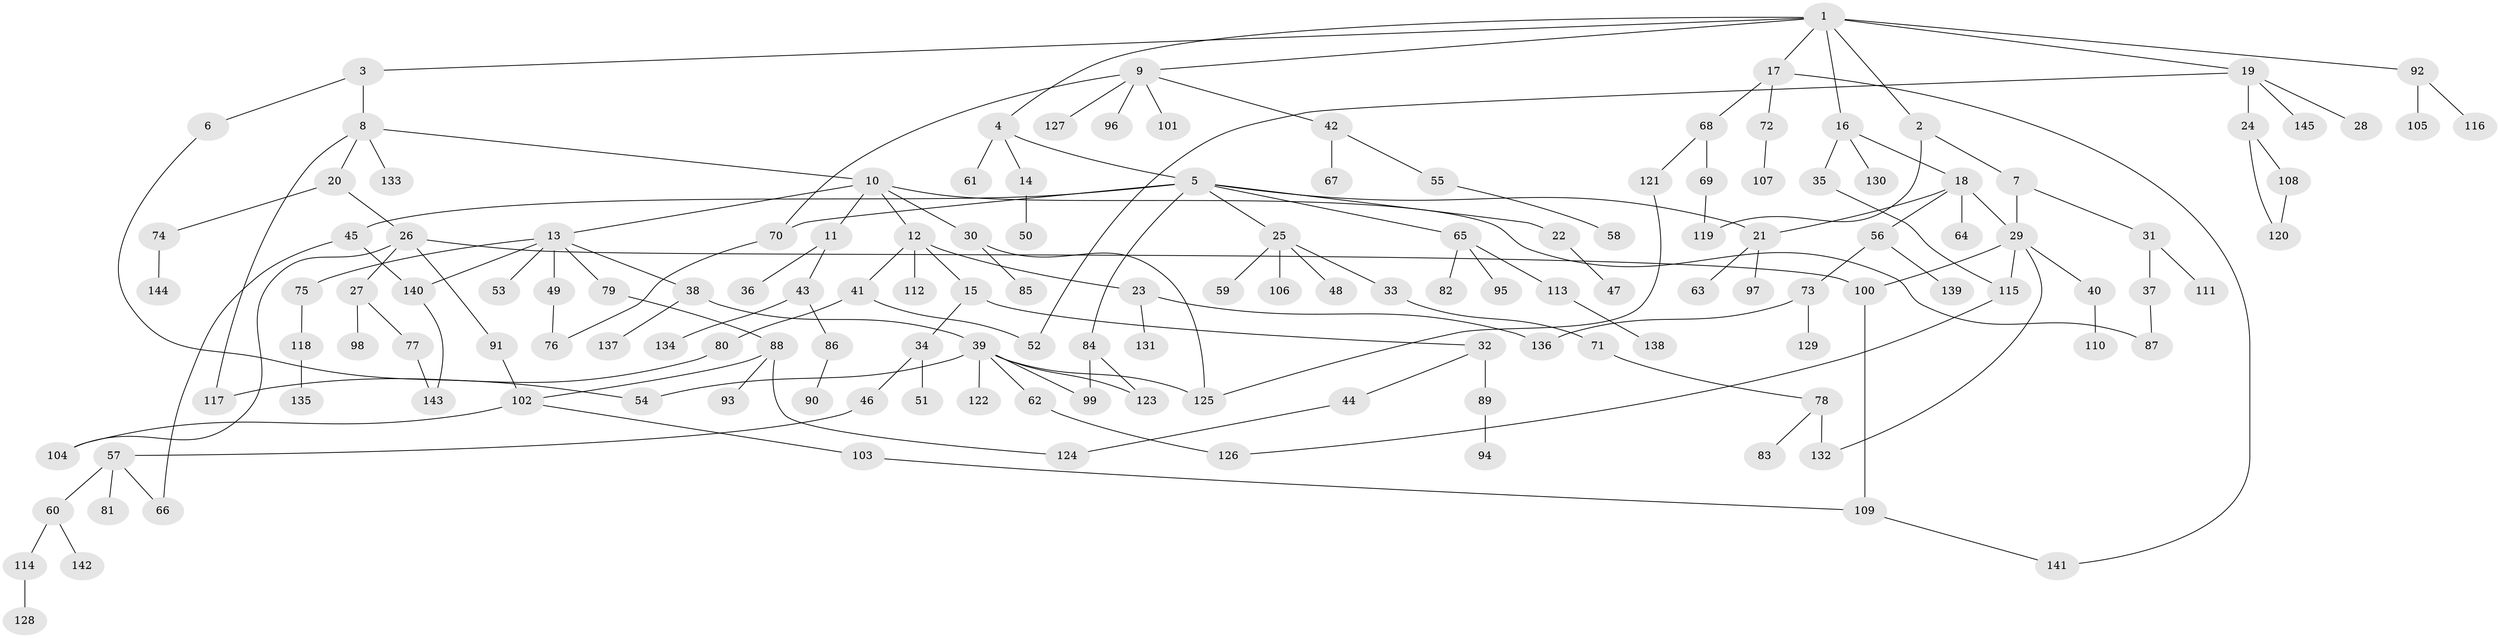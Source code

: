 // coarse degree distribution, {11: 0.009900990099009901, 3: 0.16831683168316833, 4: 0.07920792079207921, 9: 0.009900990099009901, 2: 0.2871287128712871, 7: 0.039603960396039604, 6: 0.0297029702970297, 8: 0.009900990099009901, 1: 0.36633663366336633}
// Generated by graph-tools (version 1.1) at 2025/51/02/27/25 19:51:40]
// undirected, 145 vertices, 171 edges
graph export_dot {
graph [start="1"]
  node [color=gray90,style=filled];
  1;
  2;
  3;
  4;
  5;
  6;
  7;
  8;
  9;
  10;
  11;
  12;
  13;
  14;
  15;
  16;
  17;
  18;
  19;
  20;
  21;
  22;
  23;
  24;
  25;
  26;
  27;
  28;
  29;
  30;
  31;
  32;
  33;
  34;
  35;
  36;
  37;
  38;
  39;
  40;
  41;
  42;
  43;
  44;
  45;
  46;
  47;
  48;
  49;
  50;
  51;
  52;
  53;
  54;
  55;
  56;
  57;
  58;
  59;
  60;
  61;
  62;
  63;
  64;
  65;
  66;
  67;
  68;
  69;
  70;
  71;
  72;
  73;
  74;
  75;
  76;
  77;
  78;
  79;
  80;
  81;
  82;
  83;
  84;
  85;
  86;
  87;
  88;
  89;
  90;
  91;
  92;
  93;
  94;
  95;
  96;
  97;
  98;
  99;
  100;
  101;
  102;
  103;
  104;
  105;
  106;
  107;
  108;
  109;
  110;
  111;
  112;
  113;
  114;
  115;
  116;
  117;
  118;
  119;
  120;
  121;
  122;
  123;
  124;
  125;
  126;
  127;
  128;
  129;
  130;
  131;
  132;
  133;
  134;
  135;
  136;
  137;
  138;
  139;
  140;
  141;
  142;
  143;
  144;
  145;
  1 -- 2;
  1 -- 3;
  1 -- 4;
  1 -- 9;
  1 -- 16;
  1 -- 17;
  1 -- 19;
  1 -- 92;
  2 -- 7;
  2 -- 119;
  3 -- 6;
  3 -- 8;
  4 -- 5;
  4 -- 14;
  4 -- 61;
  5 -- 22;
  5 -- 25;
  5 -- 45;
  5 -- 65;
  5 -- 84;
  5 -- 21;
  5 -- 70;
  6 -- 54;
  7 -- 31;
  7 -- 29;
  8 -- 10;
  8 -- 20;
  8 -- 117;
  8 -- 133;
  9 -- 42;
  9 -- 70;
  9 -- 96;
  9 -- 101;
  9 -- 127;
  10 -- 11;
  10 -- 12;
  10 -- 13;
  10 -- 30;
  10 -- 87;
  11 -- 36;
  11 -- 43;
  12 -- 15;
  12 -- 23;
  12 -- 41;
  12 -- 112;
  13 -- 38;
  13 -- 49;
  13 -- 53;
  13 -- 75;
  13 -- 79;
  13 -- 140;
  14 -- 50;
  15 -- 32;
  15 -- 34;
  16 -- 18;
  16 -- 35;
  16 -- 130;
  17 -- 68;
  17 -- 72;
  17 -- 141;
  18 -- 21;
  18 -- 29;
  18 -- 56;
  18 -- 64;
  19 -- 24;
  19 -- 28;
  19 -- 145;
  19 -- 52;
  20 -- 26;
  20 -- 74;
  21 -- 63;
  21 -- 97;
  22 -- 47;
  23 -- 131;
  23 -- 136;
  24 -- 108;
  24 -- 120;
  25 -- 33;
  25 -- 48;
  25 -- 59;
  25 -- 106;
  26 -- 27;
  26 -- 91;
  26 -- 104;
  26 -- 100;
  27 -- 77;
  27 -- 98;
  29 -- 40;
  29 -- 100;
  29 -- 115;
  29 -- 132;
  30 -- 85;
  30 -- 125;
  31 -- 37;
  31 -- 111;
  32 -- 44;
  32 -- 89;
  33 -- 71;
  34 -- 46;
  34 -- 51;
  35 -- 115;
  37 -- 87;
  38 -- 39;
  38 -- 137;
  39 -- 62;
  39 -- 99;
  39 -- 122;
  39 -- 125;
  39 -- 123;
  39 -- 54;
  40 -- 110;
  41 -- 52;
  41 -- 80;
  42 -- 55;
  42 -- 67;
  43 -- 86;
  43 -- 134;
  44 -- 124;
  45 -- 140;
  45 -- 66;
  46 -- 57;
  49 -- 76;
  55 -- 58;
  56 -- 73;
  56 -- 139;
  57 -- 60;
  57 -- 66;
  57 -- 81;
  60 -- 114;
  60 -- 142;
  62 -- 126;
  65 -- 82;
  65 -- 95;
  65 -- 113;
  68 -- 69;
  68 -- 121;
  69 -- 119;
  70 -- 76;
  71 -- 78;
  72 -- 107;
  73 -- 129;
  73 -- 136;
  74 -- 144;
  75 -- 118;
  77 -- 143;
  78 -- 83;
  78 -- 132;
  79 -- 88;
  80 -- 117;
  84 -- 123;
  84 -- 99;
  86 -- 90;
  88 -- 93;
  88 -- 102;
  88 -- 124;
  89 -- 94;
  91 -- 102;
  92 -- 105;
  92 -- 116;
  100 -- 109;
  102 -- 103;
  102 -- 104;
  103 -- 109;
  108 -- 120;
  109 -- 141;
  113 -- 138;
  114 -- 128;
  115 -- 126;
  118 -- 135;
  121 -- 125;
  140 -- 143;
}

